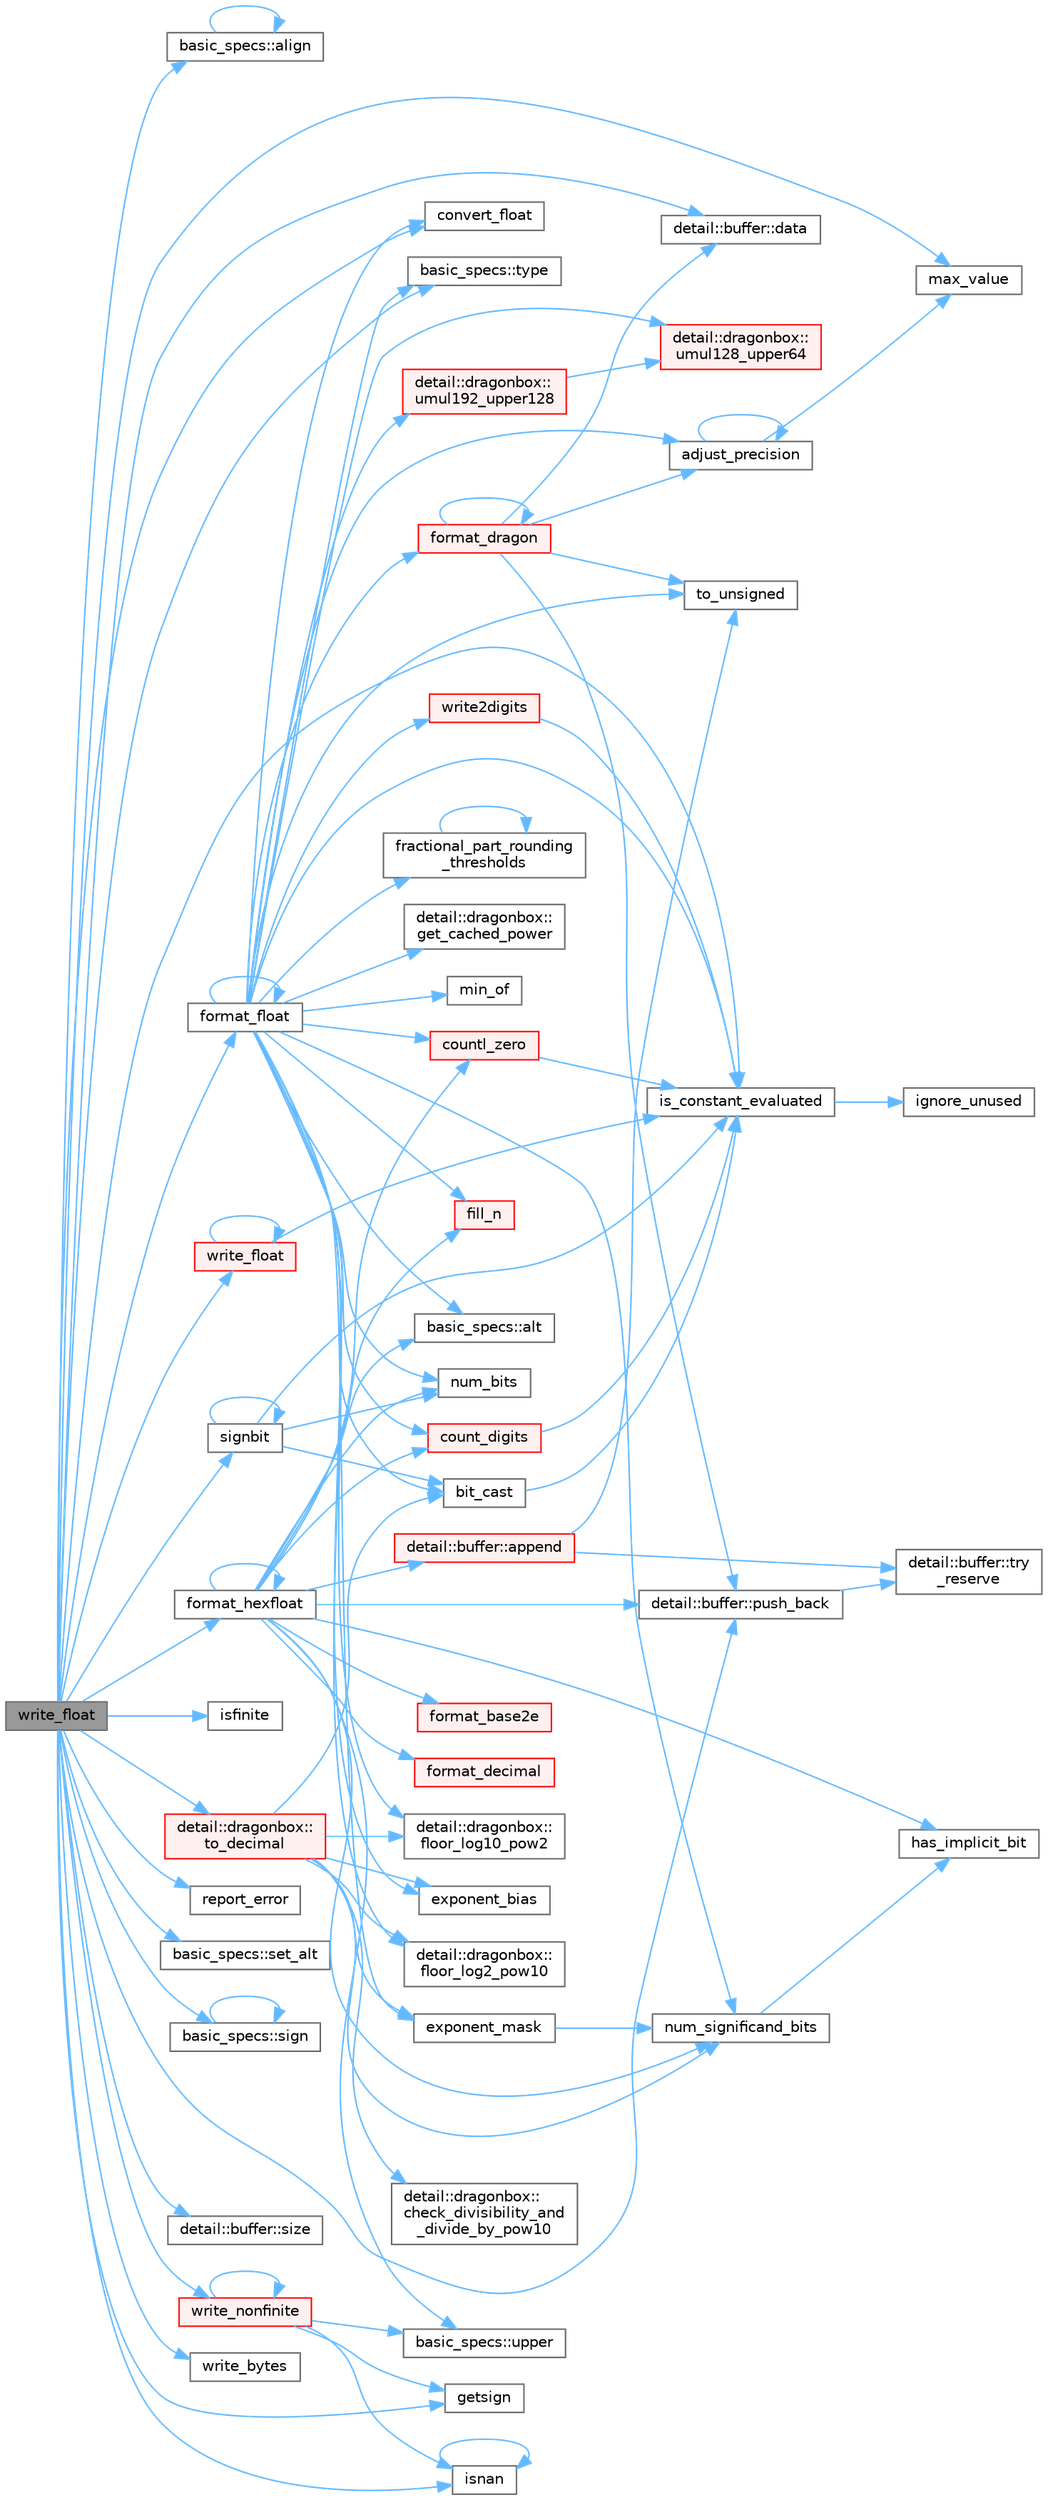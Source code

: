 digraph "write_float"
{
 // LATEX_PDF_SIZE
  bgcolor="transparent";
  edge [fontname=Helvetica,fontsize=10,labelfontname=Helvetica,labelfontsize=10];
  node [fontname=Helvetica,fontsize=10,shape=box,height=0.2,width=0.4];
  rankdir="LR";
  Node1 [id="Node000001",label="write_float",height=0.2,width=0.4,color="gray40", fillcolor="grey60", style="filled", fontcolor="black",tooltip=" "];
  Node1 -> Node2 [id="edge1_Node000001_Node000002",color="steelblue1",style="solid",tooltip=" "];
  Node2 [id="Node000002",label="basic_specs::align",height=0.2,width=0.4,color="grey40", fillcolor="white", style="filled",URL="$classbasic__specs.html#a14f40ac5e43cb1da8fc0e663320abb96",tooltip=" "];
  Node2 -> Node2 [id="edge2_Node000002_Node000002",color="steelblue1",style="solid",tooltip=" "];
  Node1 -> Node3 [id="edge3_Node000001_Node000003",color="steelblue1",style="solid",tooltip=" "];
  Node3 [id="Node000003",label="convert_float",height=0.2,width=0.4,color="grey40", fillcolor="white", style="filled",URL="$namespacedetail.html#a69d314d49b1da54b61cde6821c0e6cdf",tooltip=" "];
  Node1 -> Node4 [id="edge4_Node000001_Node000004",color="steelblue1",style="solid",tooltip=" "];
  Node4 [id="Node000004",label="detail::buffer::data",height=0.2,width=0.4,color="grey40", fillcolor="white", style="filled",URL="$classdetail_1_1buffer.html#a799a7f7a56dd002312b8527dac63cc9c",tooltip="Returns a pointer to the buffer data (not null-terminated)."];
  Node1 -> Node5 [id="edge5_Node000001_Node000005",color="steelblue1",style="solid",tooltip=" "];
  Node5 [id="Node000005",label="format_float",height=0.2,width=0.4,color="grey40", fillcolor="white", style="filled",URL="$namespacedetail.html#a6f5e9a91b995411cd8aa9d6870e8bcdd",tooltip=" "];
  Node5 -> Node6 [id="edge6_Node000005_Node000006",color="steelblue1",style="solid",tooltip=" "];
  Node6 [id="Node000006",label="adjust_precision",height=0.2,width=0.4,color="grey40", fillcolor="white", style="filled",URL="$namespacedetail.html#ae8b528974b85b8665de631c7f11a3854",tooltip=" "];
  Node6 -> Node6 [id="edge7_Node000006_Node000006",color="steelblue1",style="solid",tooltip=" "];
  Node6 -> Node7 [id="edge8_Node000006_Node000007",color="steelblue1",style="solid",tooltip=" "];
  Node7 [id="Node000007",label="max_value",height=0.2,width=0.4,color="grey40", fillcolor="white", style="filled",URL="$namespacedetail.html#af945a554ca47dfab2f9ff9f2121ad18f",tooltip=" "];
  Node5 -> Node8 [id="edge9_Node000005_Node000008",color="steelblue1",style="solid",tooltip=" "];
  Node8 [id="Node000008",label="basic_specs::alt",height=0.2,width=0.4,color="grey40", fillcolor="white", style="filled",URL="$classbasic__specs.html#a918289b1c2dce5a2b1092282e1221683",tooltip=" "];
  Node5 -> Node9 [id="edge10_Node000005_Node000009",color="steelblue1",style="solid",tooltip=" "];
  Node9 [id="Node000009",label="bit_cast",height=0.2,width=0.4,color="grey40", fillcolor="white", style="filled",URL="$namespacedetail.html#a68cc0da968a823f01db50bc3958c996a",tooltip=" "];
  Node9 -> Node10 [id="edge11_Node000009_Node000010",color="steelblue1",style="solid",tooltip=" "];
  Node10 [id="Node000010",label="is_constant_evaluated",height=0.2,width=0.4,color="grey40", fillcolor="white", style="filled",URL="$namespacedetail.html#aa88c553e0935b1aa6f21ac8045cf2335",tooltip=" "];
  Node10 -> Node11 [id="edge12_Node000010_Node000011",color="steelblue1",style="solid",tooltip=" "];
  Node11 [id="Node000011",label="ignore_unused",height=0.2,width=0.4,color="grey40", fillcolor="white", style="filled",URL="$namespacedetail.html#a039aa82d5bc3557c97ae98da6aec04ce",tooltip=" "];
  Node5 -> Node3 [id="edge13_Node000005_Node000003",color="steelblue1",style="solid",tooltip=" "];
  Node5 -> Node12 [id="edge14_Node000005_Node000012",color="steelblue1",style="solid",tooltip=" "];
  Node12 [id="Node000012",label="count_digits",height=0.2,width=0.4,color="red", fillcolor="#FFF0F0", style="filled",URL="$namespacedetail.html#a38d4dda9709bd099ccaa8307de424263",tooltip=" "];
  Node12 -> Node10 [id="edge15_Node000012_Node000010",color="steelblue1",style="solid",tooltip=" "];
  Node5 -> Node15 [id="edge16_Node000005_Node000015",color="steelblue1",style="solid",tooltip=" "];
  Node15 [id="Node000015",label="countl_zero",height=0.2,width=0.4,color="red", fillcolor="#FFF0F0", style="filled",URL="$namespacedetail.html#a5c2791e3ff8dfd514d42caf15e1c5dd3",tooltip=" "];
  Node15 -> Node10 [id="edge17_Node000015_Node000010",color="steelblue1",style="solid",tooltip=" "];
  Node5 -> Node18 [id="edge18_Node000005_Node000018",color="steelblue1",style="solid",tooltip=" "];
  Node18 [id="Node000018",label="exponent_bias",height=0.2,width=0.4,color="grey40", fillcolor="white", style="filled",URL="$namespacedetail.html#a9067c2e09035e9cdf8e10e7138ca7be6",tooltip=" "];
  Node5 -> Node19 [id="edge19_Node000005_Node000019",color="steelblue1",style="solid",tooltip=" "];
  Node19 [id="Node000019",label="exponent_mask",height=0.2,width=0.4,color="grey40", fillcolor="white", style="filled",URL="$namespacedetail.html#a848f3a8cd9e45d44d97857da7b548b2c",tooltip=" "];
  Node19 -> Node20 [id="edge20_Node000019_Node000020",color="steelblue1",style="solid",tooltip=" "];
  Node20 [id="Node000020",label="num_significand_bits",height=0.2,width=0.4,color="grey40", fillcolor="white", style="filled",URL="$namespacedetail.html#a36882d055510ea5e9ee8edcafac0fa9d",tooltip=" "];
  Node20 -> Node21 [id="edge21_Node000020_Node000021",color="steelblue1",style="solid",tooltip=" "];
  Node21 [id="Node000021",label="has_implicit_bit",height=0.2,width=0.4,color="grey40", fillcolor="white", style="filled",URL="$namespacedetail.html#ac3e849311b0c7ed88b384ae6c9ba6320",tooltip=" "];
  Node5 -> Node22 [id="edge22_Node000005_Node000022",color="steelblue1",style="solid",tooltip=" "];
  Node22 [id="Node000022",label="fill_n",height=0.2,width=0.4,color="red", fillcolor="#FFF0F0", style="filled",URL="$namespacedetail.html#af3d706bc2c37ac0292283704aadc4149",tooltip=" "];
  Node5 -> Node23 [id="edge23_Node000005_Node000023",color="steelblue1",style="solid",tooltip=" "];
  Node23 [id="Node000023",label="detail::dragonbox::\lfloor_log10_pow2",height=0.2,width=0.4,color="grey40", fillcolor="white", style="filled",URL="$namespacedetail_1_1dragonbox.html#a6c24252fbfb854106ae1a339f25fe7e5",tooltip=" "];
  Node5 -> Node24 [id="edge24_Node000005_Node000024",color="steelblue1",style="solid",tooltip=" "];
  Node24 [id="Node000024",label="detail::dragonbox::\lfloor_log2_pow10",height=0.2,width=0.4,color="grey40", fillcolor="white", style="filled",URL="$namespacedetail_1_1dragonbox.html#a3f88ab4a7a84b0f0c3a81a5ef4a5a766",tooltip=" "];
  Node5 -> Node25 [id="edge25_Node000005_Node000025",color="steelblue1",style="solid",tooltip=" "];
  Node25 [id="Node000025",label="format_dragon",height=0.2,width=0.4,color="red", fillcolor="#FFF0F0", style="filled",URL="$namespacedetail.html#a510659ecef3d8ef10992996732a723f7",tooltip=" "];
  Node25 -> Node6 [id="edge26_Node000025_Node000006",color="steelblue1",style="solid",tooltip=" "];
  Node25 -> Node4 [id="edge27_Node000025_Node000004",color="steelblue1",style="solid",tooltip=" "];
  Node25 -> Node25 [id="edge28_Node000025_Node000025",color="steelblue1",style="solid",tooltip=" "];
  Node25 -> Node39 [id="edge29_Node000025_Node000039",color="steelblue1",style="solid",tooltip=" "];
  Node39 [id="Node000039",label="detail::buffer::push_back",height=0.2,width=0.4,color="grey40", fillcolor="white", style="filled",URL="$classdetail_1_1buffer.html#a22e90c321dbbab4f6dbdaf45baa10e86",tooltip=" "];
  Node39 -> Node40 [id="edge30_Node000039_Node000040",color="steelblue1",style="solid",tooltip=" "];
  Node40 [id="Node000040",label="detail::buffer::try\l_reserve",height=0.2,width=0.4,color="grey40", fillcolor="white", style="filled",URL="$classdetail_1_1buffer.html#af93487837b9783ebe188656ae7420280",tooltip=" "];
  Node25 -> Node31 [id="edge31_Node000025_Node000031",color="steelblue1",style="solid",tooltip=" "];
  Node31 [id="Node000031",label="to_unsigned",height=0.2,width=0.4,color="grey40", fillcolor="white", style="filled",URL="$namespacedetail.html#a99ea2582e6e3388c7c7b0d58027cbe0b",tooltip=" "];
  Node5 -> Node5 [id="edge32_Node000005_Node000005",color="steelblue1",style="solid",tooltip=" "];
  Node5 -> Node43 [id="edge33_Node000005_Node000043",color="steelblue1",style="solid",tooltip=" "];
  Node43 [id="Node000043",label="fractional_part_rounding\l_thresholds",height=0.2,width=0.4,color="grey40", fillcolor="white", style="filled",URL="$namespacedetail.html#a8a11f86b73d8e76e2eca153c808a0e31",tooltip=" "];
  Node43 -> Node43 [id="edge34_Node000043_Node000043",color="steelblue1",style="solid",tooltip=" "];
  Node5 -> Node44 [id="edge35_Node000005_Node000044",color="steelblue1",style="solid",tooltip=" "];
  Node44 [id="Node000044",label="detail::dragonbox::\lget_cached_power",height=0.2,width=0.4,color="grey40", fillcolor="white", style="filled",URL="$namespacedetail_1_1dragonbox.html#a4eaf62ebc6bd0fd80bd6388b42d72faf",tooltip=" "];
  Node5 -> Node10 [id="edge36_Node000005_Node000010",color="steelblue1",style="solid",tooltip=" "];
  Node5 -> Node42 [id="edge37_Node000005_Node000042",color="steelblue1",style="solid",tooltip=" "];
  Node42 [id="Node000042",label="min_of",height=0.2,width=0.4,color="grey40", fillcolor="white", style="filled",URL="$base_8h.html#a2e5592bf3509e2fc090fa0f329ee551f",tooltip=" "];
  Node5 -> Node17 [id="edge38_Node000005_Node000017",color="steelblue1",style="solid",tooltip=" "];
  Node17 [id="Node000017",label="num_bits",height=0.2,width=0.4,color="grey40", fillcolor="white", style="filled",URL="$namespacedetail.html#a68735e92797883ad2a5aa3e0809b181d",tooltip=" "];
  Node5 -> Node20 [id="edge39_Node000005_Node000020",color="steelblue1",style="solid",tooltip=" "];
  Node5 -> Node31 [id="edge40_Node000005_Node000031",color="steelblue1",style="solid",tooltip=" "];
  Node5 -> Node45 [id="edge41_Node000005_Node000045",color="steelblue1",style="solid",tooltip=" "];
  Node45 [id="Node000045",label="basic_specs::type",height=0.2,width=0.4,color="grey40", fillcolor="white", style="filled",URL="$classbasic__specs.html#a175cd4d8dcaa365b0766132b414dfce4",tooltip=" "];
  Node5 -> Node46 [id="edge42_Node000005_Node000046",color="steelblue1",style="solid",tooltip=" "];
  Node46 [id="Node000046",label="detail::dragonbox::\lumul128_upper64",height=0.2,width=0.4,color="red", fillcolor="#FFF0F0", style="filled",URL="$namespacedetail_1_1dragonbox.html#a7210099cce1b747c6a3ee80ba2c9f6f8",tooltip=" "];
  Node5 -> Node48 [id="edge43_Node000005_Node000048",color="steelblue1",style="solid",tooltip=" "];
  Node48 [id="Node000048",label="detail::dragonbox::\lumul192_upper128",height=0.2,width=0.4,color="red", fillcolor="#FFF0F0", style="filled",URL="$namespacedetail_1_1dragonbox.html#a3651dcc4effb4728e200a67c6c12ec3a",tooltip=" "];
  Node48 -> Node46 [id="edge44_Node000048_Node000046",color="steelblue1",style="solid",tooltip=" "];
  Node5 -> Node49 [id="edge45_Node000005_Node000049",color="steelblue1",style="solid",tooltip=" "];
  Node49 [id="Node000049",label="write2digits",height=0.2,width=0.4,color="red", fillcolor="#FFF0F0", style="filled",URL="$namespacedetail.html#ab5f59fc44586297ecd385bcf8416eb9c",tooltip=" "];
  Node49 -> Node10 [id="edge46_Node000049_Node000010",color="steelblue1",style="solid",tooltip=" "];
  Node1 -> Node51 [id="edge47_Node000001_Node000051",color="steelblue1",style="solid",tooltip=" "];
  Node51 [id="Node000051",label="format_hexfloat",height=0.2,width=0.4,color="grey40", fillcolor="white", style="filled",URL="$namespacedetail.html#a9ec1df3b250d79f09b8620a2d096cff8",tooltip=" "];
  Node51 -> Node8 [id="edge48_Node000051_Node000008",color="steelblue1",style="solid",tooltip=" "];
  Node51 -> Node52 [id="edge49_Node000051_Node000052",color="steelblue1",style="solid",tooltip=" "];
  Node52 [id="Node000052",label="detail::buffer::append",height=0.2,width=0.4,color="red", fillcolor="#FFF0F0", style="filled",URL="$classdetail_1_1buffer.html#a6a6f4db5b08e99334e02564a94b786c5",tooltip="Appends data to the end of the buffer."];
  Node52 -> Node31 [id="edge50_Node000052_Node000031",color="steelblue1",style="solid",tooltip=" "];
  Node52 -> Node40 [id="edge51_Node000052_Node000040",color="steelblue1",style="solid",tooltip=" "];
  Node51 -> Node12 [id="edge52_Node000051_Node000012",color="steelblue1",style="solid",tooltip=" "];
  Node51 -> Node15 [id="edge53_Node000051_Node000015",color="steelblue1",style="solid",tooltip=" "];
  Node51 -> Node22 [id="edge54_Node000051_Node000022",color="steelblue1",style="solid",tooltip=" "];
  Node51 -> Node55 [id="edge55_Node000051_Node000055",color="steelblue1",style="solid",tooltip=" "];
  Node55 [id="Node000055",label="format_base2e",height=0.2,width=0.4,color="red", fillcolor="#FFF0F0", style="filled",URL="$namespacedetail.html#a7d429c1911e6353d694380b339ca3b03",tooltip=" "];
  Node51 -> Node57 [id="edge56_Node000051_Node000057",color="steelblue1",style="solid",tooltip=" "];
  Node57 [id="Node000057",label="format_decimal",height=0.2,width=0.4,color="red", fillcolor="#FFF0F0", style="filled",URL="$namespacedetail.html#a0141c49ca50a97445980498f75432aee",tooltip=" "];
  Node51 -> Node51 [id="edge57_Node000051_Node000051",color="steelblue1",style="solid",tooltip=" "];
  Node51 -> Node21 [id="edge58_Node000051_Node000021",color="steelblue1",style="solid",tooltip=" "];
  Node51 -> Node17 [id="edge59_Node000051_Node000017",color="steelblue1",style="solid",tooltip=" "];
  Node51 -> Node20 [id="edge60_Node000051_Node000020",color="steelblue1",style="solid",tooltip=" "];
  Node51 -> Node39 [id="edge61_Node000051_Node000039",color="steelblue1",style="solid",tooltip=" "];
  Node51 -> Node59 [id="edge62_Node000051_Node000059",color="steelblue1",style="solid",tooltip=" "];
  Node59 [id="Node000059",label="basic_specs::upper",height=0.2,width=0.4,color="grey40", fillcolor="white", style="filled",URL="$classbasic__specs.html#a6caa7f8167f070aba5c35a4870488f35",tooltip=" "];
  Node1 -> Node60 [id="edge63_Node000001_Node000060",color="steelblue1",style="solid",tooltip=" "];
  Node60 [id="Node000060",label="getsign",height=0.2,width=0.4,color="grey40", fillcolor="white", style="filled",URL="$namespacedetail.html#ad660a4c2295a19df1ccf68de40f29204",tooltip=" "];
  Node1 -> Node10 [id="edge64_Node000001_Node000010",color="steelblue1",style="solid",tooltip=" "];
  Node1 -> Node61 [id="edge65_Node000001_Node000061",color="steelblue1",style="solid",tooltip=" "];
  Node61 [id="Node000061",label="isfinite",height=0.2,width=0.4,color="grey40", fillcolor="white", style="filled",URL="$namespacedetail.html#a77e1957a13aae0e76a248f6346d9403a",tooltip=" "];
  Node1 -> Node62 [id="edge66_Node000001_Node000062",color="steelblue1",style="solid",tooltip=" "];
  Node62 [id="Node000062",label="isnan",height=0.2,width=0.4,color="grey40", fillcolor="white", style="filled",URL="$namespacedetail.html#a4e5259fe0c1575267c89f2af5b8ddbbf",tooltip=" "];
  Node62 -> Node62 [id="edge67_Node000062_Node000062",color="steelblue1",style="solid",tooltip=" "];
  Node1 -> Node7 [id="edge68_Node000001_Node000007",color="steelblue1",style="solid",tooltip=" "];
  Node1 -> Node39 [id="edge69_Node000001_Node000039",color="steelblue1",style="solid",tooltip=" "];
  Node1 -> Node63 [id="edge70_Node000001_Node000063",color="steelblue1",style="solid",tooltip=" "];
  Node63 [id="Node000063",label="report_error",height=0.2,width=0.4,color="grey40", fillcolor="white", style="filled",URL="$format-inl_8h.html#a5555893692b00b61b3886349332fd01f",tooltip="Reports a format error at compile time or, via a format_error exception, at runtime."];
  Node1 -> Node64 [id="edge71_Node000001_Node000064",color="steelblue1",style="solid",tooltip=" "];
  Node64 [id="Node000064",label="basic_specs::set_alt",height=0.2,width=0.4,color="grey40", fillcolor="white", style="filled",URL="$classbasic__specs.html#a192d822d1b986f70a10bfd2c438abce1",tooltip=" "];
  Node1 -> Node65 [id="edge72_Node000001_Node000065",color="steelblue1",style="solid",tooltip=" "];
  Node65 [id="Node000065",label="basic_specs::sign",height=0.2,width=0.4,color="grey40", fillcolor="white", style="filled",URL="$classbasic__specs.html#a1147588dbb7187d9e8d5022e6da843af",tooltip=" "];
  Node65 -> Node65 [id="edge73_Node000065_Node000065",color="steelblue1",style="solid",tooltip=" "];
  Node1 -> Node66 [id="edge74_Node000001_Node000066",color="steelblue1",style="solid",tooltip=" "];
  Node66 [id="Node000066",label="signbit",height=0.2,width=0.4,color="grey40", fillcolor="white", style="filled",URL="$namespacedetail.html#a9dffefc41110dec0e760d10e635de1a3",tooltip=" "];
  Node66 -> Node9 [id="edge75_Node000066_Node000009",color="steelblue1",style="solid",tooltip=" "];
  Node66 -> Node10 [id="edge76_Node000066_Node000010",color="steelblue1",style="solid",tooltip=" "];
  Node66 -> Node17 [id="edge77_Node000066_Node000017",color="steelblue1",style="solid",tooltip=" "];
  Node66 -> Node66 [id="edge78_Node000066_Node000066",color="steelblue1",style="solid",tooltip=" "];
  Node1 -> Node37 [id="edge79_Node000001_Node000037",color="steelblue1",style="solid",tooltip=" "];
  Node37 [id="Node000037",label="detail::buffer::size",height=0.2,width=0.4,color="grey40", fillcolor="white", style="filled",URL="$classdetail_1_1buffer.html#a68960381f66fdfeb44116fe4337b5824",tooltip="Returns the size of this buffer."];
  Node1 -> Node67 [id="edge80_Node000001_Node000067",color="steelblue1",style="solid",tooltip=" "];
  Node67 [id="Node000067",label="detail::dragonbox::\lto_decimal",height=0.2,width=0.4,color="red", fillcolor="#FFF0F0", style="filled",URL="$namespacedetail_1_1dragonbox.html#afd01f0cf7248defdd46c0921187f740b",tooltip=" "];
  Node67 -> Node9 [id="edge81_Node000067_Node000009",color="steelblue1",style="solid",tooltip=" "];
  Node67 -> Node68 [id="edge82_Node000067_Node000068",color="steelblue1",style="solid",tooltip=" "];
  Node68 [id="Node000068",label="detail::dragonbox::\lcheck_divisibility_and\l_divide_by_pow10",height=0.2,width=0.4,color="grey40", fillcolor="white", style="filled",URL="$namespacedetail_1_1dragonbox.html#ab999a4873983f435c92aff3a4334bb9a",tooltip=" "];
  Node67 -> Node18 [id="edge83_Node000067_Node000018",color="steelblue1",style="solid",tooltip=" "];
  Node67 -> Node19 [id="edge84_Node000067_Node000019",color="steelblue1",style="solid",tooltip=" "];
  Node67 -> Node23 [id="edge85_Node000067_Node000023",color="steelblue1",style="solid",tooltip=" "];
  Node67 -> Node24 [id="edge86_Node000067_Node000024",color="steelblue1",style="solid",tooltip=" "];
  Node67 -> Node20 [id="edge87_Node000067_Node000020",color="steelblue1",style="solid",tooltip=" "];
  Node1 -> Node45 [id="edge88_Node000001_Node000045",color="steelblue1",style="solid",tooltip=" "];
  Node1 -> Node75 [id="edge89_Node000001_Node000075",color="steelblue1",style="solid",tooltip=" "];
  Node75 [id="Node000075",label="write_bytes",height=0.2,width=0.4,color="grey40", fillcolor="white", style="filled",URL="$namespacedetail.html#a67a13131383b949e706d7537e734c7dd",tooltip=" "];
  Node1 -> Node76 [id="edge90_Node000001_Node000076",color="steelblue1",style="solid",tooltip=" "];
  Node76 [id="Node000076",label="write_float",height=0.2,width=0.4,color="red", fillcolor="#FFF0F0", style="filled",URL="$namespacedetail.html#afce601fa589dde492318318776d679f8",tooltip=" "];
  Node76 -> Node10 [id="edge91_Node000076_Node000010",color="steelblue1",style="solid",tooltip=" "];
  Node76 -> Node76 [id="edge92_Node000076_Node000076",color="steelblue1",style="solid",tooltip=" "];
  Node1 -> Node90 [id="edge93_Node000001_Node000090",color="steelblue1",style="solid",tooltip=" "];
  Node90 [id="Node000090",label="write_nonfinite",height=0.2,width=0.4,color="red", fillcolor="#FFF0F0", style="filled",URL="$namespacedetail.html#a1446334f70e1fd5b2840071f79580331",tooltip=" "];
  Node90 -> Node60 [id="edge94_Node000090_Node000060",color="steelblue1",style="solid",tooltip=" "];
  Node90 -> Node62 [id="edge95_Node000090_Node000062",color="steelblue1",style="solid",tooltip=" "];
  Node90 -> Node59 [id="edge96_Node000090_Node000059",color="steelblue1",style="solid",tooltip=" "];
  Node90 -> Node90 [id="edge97_Node000090_Node000090",color="steelblue1",style="solid",tooltip=" "];
}
